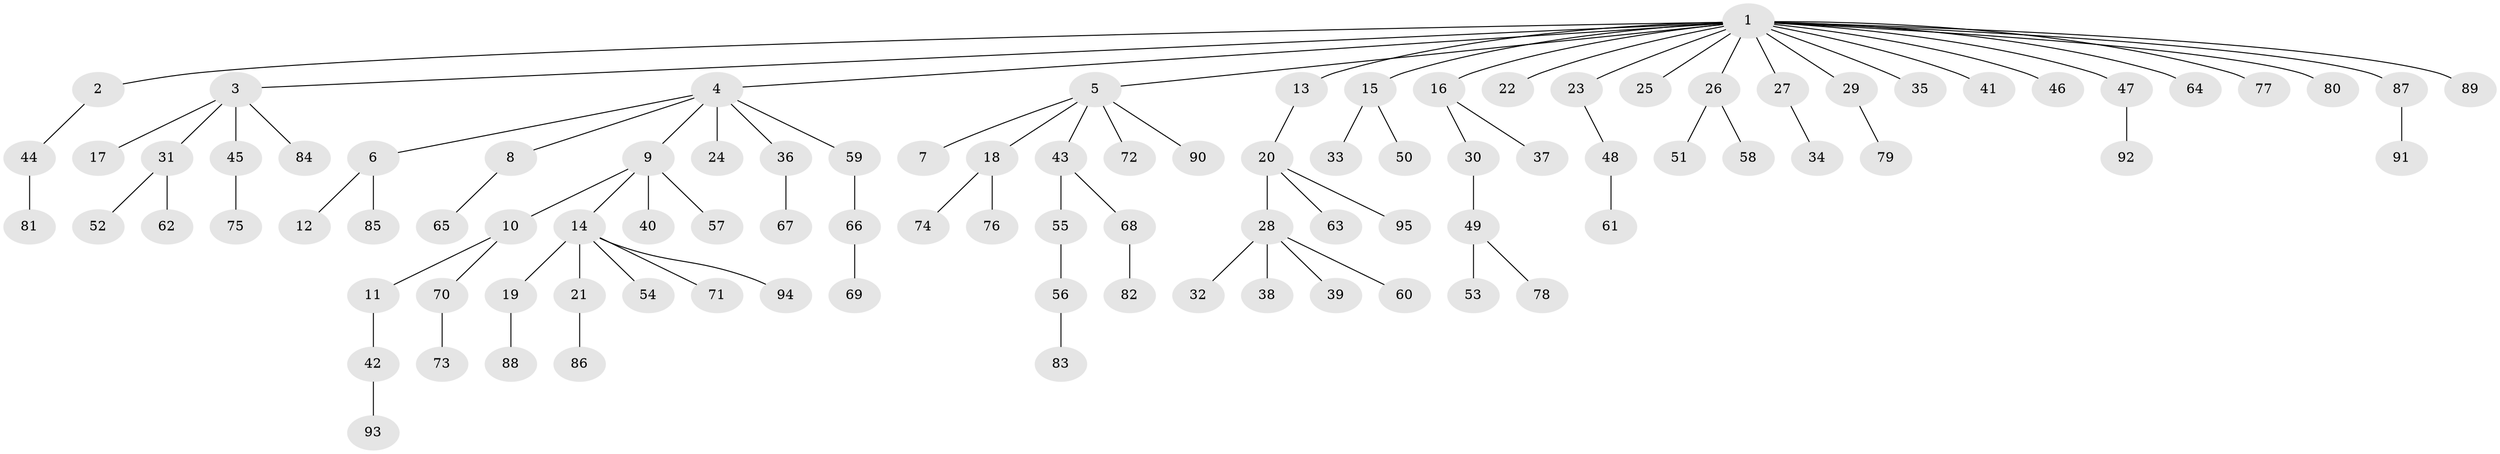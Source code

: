 // Generated by graph-tools (version 1.1) at 2025/01/03/09/25 03:01:54]
// undirected, 95 vertices, 94 edges
graph export_dot {
graph [start="1"]
  node [color=gray90,style=filled];
  1;
  2;
  3;
  4;
  5;
  6;
  7;
  8;
  9;
  10;
  11;
  12;
  13;
  14;
  15;
  16;
  17;
  18;
  19;
  20;
  21;
  22;
  23;
  24;
  25;
  26;
  27;
  28;
  29;
  30;
  31;
  32;
  33;
  34;
  35;
  36;
  37;
  38;
  39;
  40;
  41;
  42;
  43;
  44;
  45;
  46;
  47;
  48;
  49;
  50;
  51;
  52;
  53;
  54;
  55;
  56;
  57;
  58;
  59;
  60;
  61;
  62;
  63;
  64;
  65;
  66;
  67;
  68;
  69;
  70;
  71;
  72;
  73;
  74;
  75;
  76;
  77;
  78;
  79;
  80;
  81;
  82;
  83;
  84;
  85;
  86;
  87;
  88;
  89;
  90;
  91;
  92;
  93;
  94;
  95;
  1 -- 2;
  1 -- 3;
  1 -- 4;
  1 -- 5;
  1 -- 13;
  1 -- 15;
  1 -- 16;
  1 -- 22;
  1 -- 23;
  1 -- 25;
  1 -- 26;
  1 -- 27;
  1 -- 29;
  1 -- 35;
  1 -- 41;
  1 -- 46;
  1 -- 47;
  1 -- 64;
  1 -- 77;
  1 -- 80;
  1 -- 87;
  1 -- 89;
  2 -- 44;
  3 -- 17;
  3 -- 31;
  3 -- 45;
  3 -- 84;
  4 -- 6;
  4 -- 8;
  4 -- 9;
  4 -- 24;
  4 -- 36;
  4 -- 59;
  5 -- 7;
  5 -- 18;
  5 -- 43;
  5 -- 72;
  5 -- 90;
  6 -- 12;
  6 -- 85;
  8 -- 65;
  9 -- 10;
  9 -- 14;
  9 -- 40;
  9 -- 57;
  10 -- 11;
  10 -- 70;
  11 -- 42;
  13 -- 20;
  14 -- 19;
  14 -- 21;
  14 -- 54;
  14 -- 71;
  14 -- 94;
  15 -- 33;
  15 -- 50;
  16 -- 30;
  16 -- 37;
  18 -- 74;
  18 -- 76;
  19 -- 88;
  20 -- 28;
  20 -- 63;
  20 -- 95;
  21 -- 86;
  23 -- 48;
  26 -- 51;
  26 -- 58;
  27 -- 34;
  28 -- 32;
  28 -- 38;
  28 -- 39;
  28 -- 60;
  29 -- 79;
  30 -- 49;
  31 -- 52;
  31 -- 62;
  36 -- 67;
  42 -- 93;
  43 -- 55;
  43 -- 68;
  44 -- 81;
  45 -- 75;
  47 -- 92;
  48 -- 61;
  49 -- 53;
  49 -- 78;
  55 -- 56;
  56 -- 83;
  59 -- 66;
  66 -- 69;
  68 -- 82;
  70 -- 73;
  87 -- 91;
}

